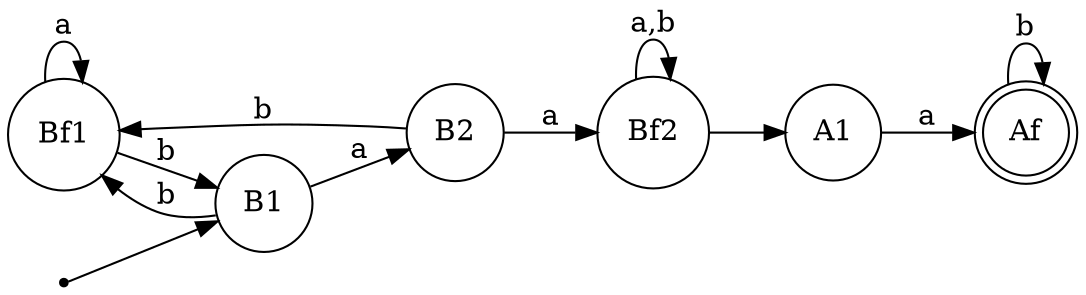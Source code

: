 digraph {
	graph [ "rankdir"="LR" ];
	"Bf1" ["shape"="circle"];
	"Bf2" ["shape"="circle"];
	"Bi" ["shape"="point"];
	"B1" ["shape"="circle"];
	"B2" ["shape"="circle"];
	"Af" ["shape"="doublecircle"];
	"A1" ["shape"="circle"];
	"Bi" -> "B1" ;
	"B1" -> "B2" ["label"="a"];
	"B1" -> "Bf1" ["label"="b"];
	"B2" -> "Bf2" ["label"="a"];
	"B2" -> "Bf1" ["label"="b"];
	"Bf1" -> "Bf1" ["label"="a"];
	"Bf1" -> "B1" ["label"="b"];
	"Bf2" -> "Bf2" ["label"="a,b"];
	"Bf2" -> "A1" ;
	"A1" -> "Af" ["label"="a"];
	"Af" -> "Af" ["label"="b"];
}
